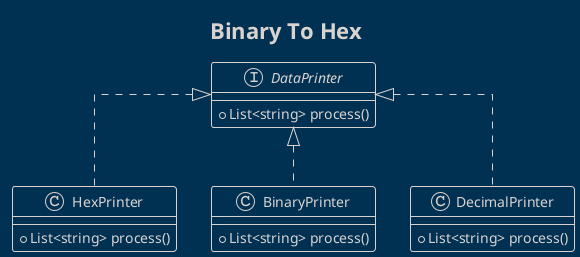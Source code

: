 /'
    Name: DDD To Hex Class Diagram
    Author: Vincent van Setten
    Copyright: (c) Vincent van Setten
    Date: March, 2022
'/

@startuml ddd2hex
'Markup
!theme blueprint
skinparam linetype ortho
skinparam setdpi 900
scale 1
title "Binary To Hex" 

' Classes
interface DataPrinter{
    + List<string> process()
}

class HexPrinter implements DataPrinter{
    + List<string> process()
}

class BinaryPrinter implements DataPrinter{
    + List<string> process()
}

class DecimalPrinter implements DataPrinter{
    + List<string> process()
}

' Notes 

@enduml